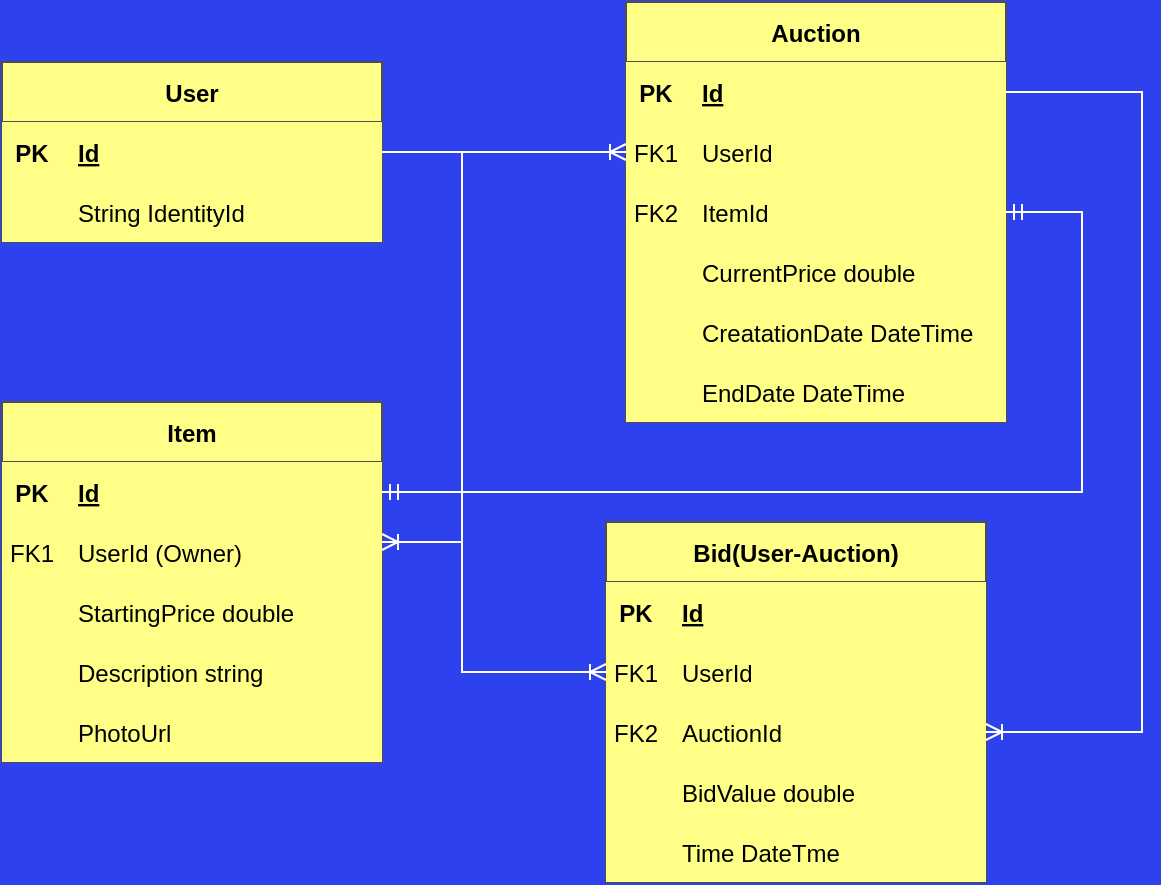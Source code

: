 <mxfile version="16.5.1" type="device"><diagram id="R2lEEEUBdFMjLlhIrx00" name="Page-1"><mxGraphModel dx="745" dy="531" grid="1" gridSize="10" guides="1" tooltips="1" connect="1" arrows="1" fold="0" page="1" pageScale="1" pageWidth="827" pageHeight="1169" background="#2E41EF" math="0" shadow="0" extFonts="Permanent Marker^https://fonts.googleapis.com/css?family=Permanent+Marker"><root><mxCell id="0"/><mxCell id="1" parent="0"/><mxCell id="C-vyLk0tnHw3VtMMgP7b-2" value="Auction" style="shape=table;startSize=30;container=1;collapsible=1;childLayout=tableLayout;fixedRows=1;rowLines=0;fontStyle=1;align=center;resizeLast=1;fillColor=#ffff88;strokeColor=#4D4D4D;" parent="1" vertex="1"><mxGeometry x="322" y="50" width="190" height="210" as="geometry"/></mxCell><mxCell id="C-vyLk0tnHw3VtMMgP7b-3" value="" style="shape=partialRectangle;collapsible=0;dropTarget=0;pointerEvents=0;fillColor=#ffff88;points=[[0,0.5],[1,0.5]];portConstraint=eastwest;top=0;left=0;right=0;bottom=1;strokeColor=#4D4D4D;" parent="C-vyLk0tnHw3VtMMgP7b-2" vertex="1"><mxGeometry y="30" width="190" height="30" as="geometry"/></mxCell><mxCell id="C-vyLk0tnHw3VtMMgP7b-4" value="PK" style="shape=partialRectangle;overflow=hidden;connectable=0;fillColor=#ffff88;top=0;left=0;bottom=0;right=0;fontStyle=1;strokeColor=#4D4D4D;" parent="C-vyLk0tnHw3VtMMgP7b-3" vertex="1"><mxGeometry width="30" height="30" as="geometry"><mxRectangle width="30" height="30" as="alternateBounds"/></mxGeometry></mxCell><mxCell id="C-vyLk0tnHw3VtMMgP7b-5" value="Id" style="shape=partialRectangle;overflow=hidden;connectable=0;fillColor=#ffff88;top=0;left=0;bottom=0;right=0;align=left;spacingLeft=6;fontStyle=5;strokeColor=#4D4D4D;" parent="C-vyLk0tnHw3VtMMgP7b-3" vertex="1"><mxGeometry x="30" width="160" height="30" as="geometry"><mxRectangle width="160" height="30" as="alternateBounds"/></mxGeometry></mxCell><mxCell id="C-vyLk0tnHw3VtMMgP7b-6" value="" style="shape=partialRectangle;collapsible=0;dropTarget=0;pointerEvents=0;fillColor=#ffff88;points=[[0,0.5],[1,0.5]];portConstraint=eastwest;top=0;left=0;right=0;bottom=0;strokeColor=#4D4D4D;" parent="C-vyLk0tnHw3VtMMgP7b-2" vertex="1"><mxGeometry y="60" width="190" height="30" as="geometry"/></mxCell><mxCell id="C-vyLk0tnHw3VtMMgP7b-7" value="FK1" style="shape=partialRectangle;overflow=hidden;connectable=0;fillColor=#ffff88;top=0;left=0;bottom=0;right=0;strokeColor=#4D4D4D;" parent="C-vyLk0tnHw3VtMMgP7b-6" vertex="1"><mxGeometry width="30" height="30" as="geometry"><mxRectangle width="30" height="30" as="alternateBounds"/></mxGeometry></mxCell><mxCell id="C-vyLk0tnHw3VtMMgP7b-8" value="UserId" style="shape=partialRectangle;overflow=hidden;connectable=0;fillColor=#ffff88;top=0;left=0;bottom=0;right=0;align=left;spacingLeft=6;strokeColor=#4D4D4D;" parent="C-vyLk0tnHw3VtMMgP7b-6" vertex="1"><mxGeometry x="30" width="160" height="30" as="geometry"><mxRectangle width="160" height="30" as="alternateBounds"/></mxGeometry></mxCell><mxCell id="C-vyLk0tnHw3VtMMgP7b-9" value="" style="shape=partialRectangle;collapsible=0;dropTarget=0;pointerEvents=0;fillColor=#ffff88;points=[[0,0.5],[1,0.5]];portConstraint=eastwest;top=0;left=0;right=0;bottom=0;strokeColor=#4D4D4D;" parent="C-vyLk0tnHw3VtMMgP7b-2" vertex="1"><mxGeometry y="90" width="190" height="30" as="geometry"/></mxCell><mxCell id="C-vyLk0tnHw3VtMMgP7b-10" value="FK2" style="shape=partialRectangle;overflow=hidden;connectable=0;fillColor=#ffff88;top=0;left=0;bottom=0;right=0;strokeColor=#4D4D4D;" parent="C-vyLk0tnHw3VtMMgP7b-9" vertex="1"><mxGeometry width="30" height="30" as="geometry"><mxRectangle width="30" height="30" as="alternateBounds"/></mxGeometry></mxCell><mxCell id="C-vyLk0tnHw3VtMMgP7b-11" value="ItemId" style="shape=partialRectangle;overflow=hidden;connectable=0;fillColor=#ffff88;top=0;left=0;bottom=0;right=0;align=left;spacingLeft=6;strokeColor=#4D4D4D;" parent="C-vyLk0tnHw3VtMMgP7b-9" vertex="1"><mxGeometry x="30" width="160" height="30" as="geometry"><mxRectangle width="160" height="30" as="alternateBounds"/></mxGeometry></mxCell><mxCell id="TbFWfzLCsaiqdwjWZPaQ-19" style="shape=partialRectangle;collapsible=0;dropTarget=0;pointerEvents=0;fillColor=#ffff88;points=[[0,0.5],[1,0.5]];portConstraint=eastwest;top=0;left=0;right=0;bottom=0;strokeColor=#4D4D4D;" parent="C-vyLk0tnHw3VtMMgP7b-2" vertex="1"><mxGeometry y="120" width="190" height="30" as="geometry"/></mxCell><mxCell id="TbFWfzLCsaiqdwjWZPaQ-20" style="shape=partialRectangle;overflow=hidden;connectable=0;fillColor=#ffff88;top=0;left=0;bottom=0;right=0;strokeColor=#4D4D4D;" parent="TbFWfzLCsaiqdwjWZPaQ-19" vertex="1"><mxGeometry width="30" height="30" as="geometry"><mxRectangle width="30" height="30" as="alternateBounds"/></mxGeometry></mxCell><mxCell id="TbFWfzLCsaiqdwjWZPaQ-21" value="CurrentPrice double" style="shape=partialRectangle;overflow=hidden;connectable=0;fillColor=#ffff88;top=0;left=0;bottom=0;right=0;align=left;spacingLeft=6;strokeColor=#4D4D4D;" parent="TbFWfzLCsaiqdwjWZPaQ-19" vertex="1"><mxGeometry x="30" width="160" height="30" as="geometry"><mxRectangle width="160" height="30" as="alternateBounds"/></mxGeometry></mxCell><mxCell id="0h9evTjK4zj8P_54a86E-1" style="shape=partialRectangle;collapsible=0;dropTarget=0;pointerEvents=0;fillColor=#ffff88;points=[[0,0.5],[1,0.5]];portConstraint=eastwest;top=0;left=0;right=0;bottom=0;strokeColor=#4D4D4D;" parent="C-vyLk0tnHw3VtMMgP7b-2" vertex="1"><mxGeometry y="150" width="190" height="30" as="geometry"/></mxCell><mxCell id="0h9evTjK4zj8P_54a86E-2" style="shape=partialRectangle;overflow=hidden;connectable=0;fillColor=#ffff88;top=0;left=0;bottom=0;right=0;strokeColor=#4D4D4D;" parent="0h9evTjK4zj8P_54a86E-1" vertex="1"><mxGeometry width="30" height="30" as="geometry"><mxRectangle width="30" height="30" as="alternateBounds"/></mxGeometry></mxCell><mxCell id="0h9evTjK4zj8P_54a86E-3" value="CreatationDate DateTime" style="shape=partialRectangle;overflow=hidden;connectable=0;fillColor=#ffff88;top=0;left=0;bottom=0;right=0;align=left;spacingLeft=6;strokeColor=#4D4D4D;" parent="0h9evTjK4zj8P_54a86E-1" vertex="1"><mxGeometry x="30" width="160" height="30" as="geometry"><mxRectangle width="160" height="30" as="alternateBounds"/></mxGeometry></mxCell><mxCell id="0h9evTjK4zj8P_54a86E-4" style="shape=partialRectangle;collapsible=0;dropTarget=0;pointerEvents=0;fillColor=#ffff88;points=[[0,0.5],[1,0.5]];portConstraint=eastwest;top=0;left=0;right=0;bottom=0;strokeColor=#4D4D4D;" parent="C-vyLk0tnHw3VtMMgP7b-2" vertex="1"><mxGeometry y="180" width="190" height="30" as="geometry"/></mxCell><mxCell id="0h9evTjK4zj8P_54a86E-5" style="shape=partialRectangle;overflow=hidden;connectable=0;fillColor=#ffff88;top=0;left=0;bottom=0;right=0;strokeColor=#4D4D4D;" parent="0h9evTjK4zj8P_54a86E-4" vertex="1"><mxGeometry width="30" height="30" as="geometry"><mxRectangle width="30" height="30" as="alternateBounds"/></mxGeometry></mxCell><mxCell id="0h9evTjK4zj8P_54a86E-6" value="EndDate DateTime" style="shape=partialRectangle;overflow=hidden;connectable=0;fillColor=#ffff88;top=0;left=0;bottom=0;right=0;align=left;spacingLeft=6;strokeColor=#4D4D4D;" parent="0h9evTjK4zj8P_54a86E-4" vertex="1"><mxGeometry x="30" width="160" height="30" as="geometry"><mxRectangle width="160" height="30" as="alternateBounds"/></mxGeometry></mxCell><mxCell id="C-vyLk0tnHw3VtMMgP7b-13" value="Item" style="shape=table;startSize=30;container=1;collapsible=1;childLayout=tableLayout;fixedRows=1;rowLines=0;fontStyle=1;align=center;resizeLast=1;fillColor=#ffff88;strokeColor=#4D4D4D;" parent="1" vertex="1"><mxGeometry x="10" y="250" width="190" height="180" as="geometry"/></mxCell><mxCell id="C-vyLk0tnHw3VtMMgP7b-14" value="" style="shape=partialRectangle;collapsible=0;dropTarget=0;pointerEvents=0;fillColor=#ffff88;points=[[0,0.5],[1,0.5]];portConstraint=eastwest;top=0;left=0;right=0;bottom=1;strokeColor=#4D4D4D;" parent="C-vyLk0tnHw3VtMMgP7b-13" vertex="1"><mxGeometry y="30" width="190" height="30" as="geometry"/></mxCell><mxCell id="C-vyLk0tnHw3VtMMgP7b-15" value="PK" style="shape=partialRectangle;overflow=hidden;connectable=0;fillColor=#ffff88;top=0;left=0;bottom=0;right=0;fontStyle=1;strokeColor=#4D4D4D;" parent="C-vyLk0tnHw3VtMMgP7b-14" vertex="1"><mxGeometry width="30" height="30" as="geometry"><mxRectangle width="30" height="30" as="alternateBounds"/></mxGeometry></mxCell><mxCell id="C-vyLk0tnHw3VtMMgP7b-16" value="Id" style="shape=partialRectangle;overflow=hidden;connectable=0;fillColor=#ffff88;top=0;left=0;bottom=0;right=0;align=left;spacingLeft=6;fontStyle=5;strokeColor=#4D4D4D;" parent="C-vyLk0tnHw3VtMMgP7b-14" vertex="1"><mxGeometry x="30" width="160" height="30" as="geometry"><mxRectangle width="160" height="30" as="alternateBounds"/></mxGeometry></mxCell><mxCell id="C-vyLk0tnHw3VtMMgP7b-17" value="" style="shape=partialRectangle;collapsible=0;dropTarget=0;pointerEvents=0;fillColor=#ffff88;points=[[0,0.5],[1,0.5]];portConstraint=eastwest;top=0;left=0;right=0;bottom=0;strokeColor=#4D4D4D;" parent="C-vyLk0tnHw3VtMMgP7b-13" vertex="1"><mxGeometry y="60" width="190" height="30" as="geometry"/></mxCell><mxCell id="C-vyLk0tnHw3VtMMgP7b-18" value="FK1" style="shape=partialRectangle;overflow=hidden;connectable=0;fillColor=#ffff88;top=0;left=0;bottom=0;right=0;strokeColor=#4D4D4D;" parent="C-vyLk0tnHw3VtMMgP7b-17" vertex="1"><mxGeometry width="30" height="30" as="geometry"><mxRectangle width="30" height="30" as="alternateBounds"/></mxGeometry></mxCell><mxCell id="C-vyLk0tnHw3VtMMgP7b-19" value="UserId (Owner)" style="shape=partialRectangle;overflow=hidden;connectable=0;fillColor=#ffff88;top=0;left=0;bottom=0;right=0;align=left;spacingLeft=6;strokeColor=#4D4D4D;" parent="C-vyLk0tnHw3VtMMgP7b-17" vertex="1"><mxGeometry x="30" width="160" height="30" as="geometry"><mxRectangle width="160" height="30" as="alternateBounds"/></mxGeometry></mxCell><mxCell id="C-vyLk0tnHw3VtMMgP7b-20" value="" style="shape=partialRectangle;collapsible=0;dropTarget=0;pointerEvents=0;fillColor=#ffff88;points=[[0,0.5],[1,0.5]];portConstraint=eastwest;top=0;left=0;right=0;bottom=0;strokeColor=#4D4D4D;" parent="C-vyLk0tnHw3VtMMgP7b-13" vertex="1"><mxGeometry y="90" width="190" height="30" as="geometry"/></mxCell><mxCell id="C-vyLk0tnHw3VtMMgP7b-21" value="" style="shape=partialRectangle;overflow=hidden;connectable=0;fillColor=#ffff88;top=0;left=0;bottom=0;right=0;strokeColor=#4D4D4D;" parent="C-vyLk0tnHw3VtMMgP7b-20" vertex="1"><mxGeometry width="30" height="30" as="geometry"><mxRectangle width="30" height="30" as="alternateBounds"/></mxGeometry></mxCell><mxCell id="C-vyLk0tnHw3VtMMgP7b-22" value="StartingPrice double" style="shape=partialRectangle;overflow=hidden;connectable=0;fillColor=#ffff88;top=0;left=0;bottom=0;right=0;align=left;spacingLeft=6;strokeColor=#4D4D4D;" parent="C-vyLk0tnHw3VtMMgP7b-20" vertex="1"><mxGeometry x="30" width="160" height="30" as="geometry"><mxRectangle width="160" height="30" as="alternateBounds"/></mxGeometry></mxCell><mxCell id="TbFWfzLCsaiqdwjWZPaQ-25" style="shape=partialRectangle;collapsible=0;dropTarget=0;pointerEvents=0;fillColor=#ffff88;points=[[0,0.5],[1,0.5]];portConstraint=eastwest;top=0;left=0;right=0;bottom=0;strokeColor=#4D4D4D;" parent="C-vyLk0tnHw3VtMMgP7b-13" vertex="1"><mxGeometry y="120" width="190" height="30" as="geometry"/></mxCell><mxCell id="TbFWfzLCsaiqdwjWZPaQ-26" style="shape=partialRectangle;overflow=hidden;connectable=0;fillColor=#ffff88;top=0;left=0;bottom=0;right=0;strokeColor=#4D4D4D;" parent="TbFWfzLCsaiqdwjWZPaQ-25" vertex="1"><mxGeometry width="30" height="30" as="geometry"><mxRectangle width="30" height="30" as="alternateBounds"/></mxGeometry></mxCell><mxCell id="TbFWfzLCsaiqdwjWZPaQ-27" value="Description string" style="shape=partialRectangle;overflow=hidden;connectable=0;fillColor=#ffff88;top=0;left=0;bottom=0;right=0;align=left;spacingLeft=6;strokeColor=#4D4D4D;" parent="TbFWfzLCsaiqdwjWZPaQ-25" vertex="1"><mxGeometry x="30" width="160" height="30" as="geometry"><mxRectangle width="160" height="30" as="alternateBounds"/></mxGeometry></mxCell><mxCell id="CokMBGV1xn60YSJOYlUB-1" style="shape=partialRectangle;collapsible=0;dropTarget=0;pointerEvents=0;fillColor=#ffff88;points=[[0,0.5],[1,0.5]];portConstraint=eastwest;top=0;left=0;right=0;bottom=0;strokeColor=#4D4D4D;" parent="C-vyLk0tnHw3VtMMgP7b-13" vertex="1"><mxGeometry y="150" width="190" height="30" as="geometry"/></mxCell><mxCell id="CokMBGV1xn60YSJOYlUB-2" style="shape=partialRectangle;overflow=hidden;connectable=0;fillColor=#ffff88;top=0;left=0;bottom=0;right=0;strokeColor=#4D4D4D;" parent="CokMBGV1xn60YSJOYlUB-1" vertex="1"><mxGeometry width="30" height="30" as="geometry"><mxRectangle width="30" height="30" as="alternateBounds"/></mxGeometry></mxCell><mxCell id="CokMBGV1xn60YSJOYlUB-3" value="PhotoUrl" style="shape=partialRectangle;overflow=hidden;connectable=0;fillColor=#ffff88;top=0;left=0;bottom=0;right=0;align=left;spacingLeft=6;strokeColor=#4D4D4D;" parent="CokMBGV1xn60YSJOYlUB-1" vertex="1"><mxGeometry x="30" width="160" height="30" as="geometry"><mxRectangle width="160" height="30" as="alternateBounds"/></mxGeometry></mxCell><mxCell id="C-vyLk0tnHw3VtMMgP7b-23" value="User" style="shape=table;startSize=30;container=1;collapsible=1;childLayout=tableLayout;fixedRows=1;rowLines=0;fontStyle=1;align=center;resizeLast=1;fillColor=#ffff88;strokeColor=#4D4D4D;" parent="1" vertex="1"><mxGeometry x="10" y="80" width="190" height="90" as="geometry"/></mxCell><mxCell id="C-vyLk0tnHw3VtMMgP7b-24" value="" style="shape=partialRectangle;collapsible=0;dropTarget=0;pointerEvents=0;fillColor=#ffff88;points=[[0,0.5],[1,0.5]];portConstraint=eastwest;top=0;left=0;right=0;bottom=1;strokeColor=#4D4D4D;" parent="C-vyLk0tnHw3VtMMgP7b-23" vertex="1"><mxGeometry y="30" width="190" height="30" as="geometry"/></mxCell><mxCell id="C-vyLk0tnHw3VtMMgP7b-25" value="PK" style="shape=partialRectangle;overflow=hidden;connectable=0;fillColor=#ffff88;top=0;left=0;bottom=0;right=0;fontStyle=1;strokeColor=#4D4D4D;" parent="C-vyLk0tnHw3VtMMgP7b-24" vertex="1"><mxGeometry width="30" height="30" as="geometry"><mxRectangle width="30" height="30" as="alternateBounds"/></mxGeometry></mxCell><mxCell id="C-vyLk0tnHw3VtMMgP7b-26" value="Id" style="shape=partialRectangle;overflow=hidden;connectable=0;fillColor=#ffff88;top=0;left=0;bottom=0;right=0;align=left;spacingLeft=6;fontStyle=5;strokeColor=#4D4D4D;" parent="C-vyLk0tnHw3VtMMgP7b-24" vertex="1"><mxGeometry x="30" width="160" height="30" as="geometry"><mxRectangle width="160" height="30" as="alternateBounds"/></mxGeometry></mxCell><mxCell id="C-vyLk0tnHw3VtMMgP7b-27" value="" style="shape=partialRectangle;collapsible=0;dropTarget=0;pointerEvents=0;fillColor=#ffff88;points=[[0,0.5],[1,0.5]];portConstraint=eastwest;top=0;left=0;right=0;bottom=0;strokeColor=#4D4D4D;" parent="C-vyLk0tnHw3VtMMgP7b-23" vertex="1"><mxGeometry y="60" width="190" height="30" as="geometry"/></mxCell><mxCell id="C-vyLk0tnHw3VtMMgP7b-28" value="" style="shape=partialRectangle;overflow=hidden;connectable=0;fillColor=#ffff88;top=0;left=0;bottom=0;right=0;strokeColor=#4D4D4D;" parent="C-vyLk0tnHw3VtMMgP7b-27" vertex="1"><mxGeometry width="30" height="30" as="geometry"><mxRectangle width="30" height="30" as="alternateBounds"/></mxGeometry></mxCell><mxCell id="C-vyLk0tnHw3VtMMgP7b-29" value="String IdentityId" style="shape=partialRectangle;overflow=hidden;connectable=0;fillColor=#ffff88;top=0;left=0;bottom=0;right=0;align=left;spacingLeft=6;strokeColor=#4D4D4D;" parent="C-vyLk0tnHw3VtMMgP7b-27" vertex="1"><mxGeometry x="30" width="160" height="30" as="geometry"><mxRectangle width="160" height="30" as="alternateBounds"/></mxGeometry></mxCell><mxCell id="TbFWfzLCsaiqdwjWZPaQ-3" value="" style="edgeStyle=orthogonalEdgeStyle;fontSize=12;html=1;endArrow=ERoneToMany;rounded=0;exitX=1;exitY=0.5;exitDx=0;exitDy=0;entryX=0;entryY=0.5;entryDx=0;entryDy=0;fillColor=#ffff88;strokeColor=#FFFFFF;" parent="1" source="C-vyLk0tnHw3VtMMgP7b-24" target="C-vyLk0tnHw3VtMMgP7b-6" edge="1"><mxGeometry width="100" height="100" relative="1" as="geometry"><mxPoint x="265" y="320" as="sourcePoint"/><mxPoint x="365" y="220" as="targetPoint"/></mxGeometry></mxCell><mxCell id="TbFWfzLCsaiqdwjWZPaQ-4" value="" style="edgeStyle=orthogonalEdgeStyle;fontSize=12;html=1;endArrow=ERoneToMany;rounded=0;exitX=1;exitY=0.5;exitDx=0;exitDy=0;fillColor=#ffff88;strokeColor=#FFFFFF;" parent="1" source="C-vyLk0tnHw3VtMMgP7b-24" target="C-vyLk0tnHw3VtMMgP7b-17" edge="1"><mxGeometry width="100" height="100" relative="1" as="geometry"><mxPoint x="320" y="165" as="sourcePoint"/><mxPoint x="400" y="195" as="targetPoint"/><Array as="points"><mxPoint x="240" y="125"/><mxPoint x="240" y="320"/></Array></mxGeometry></mxCell><mxCell id="TbFWfzLCsaiqdwjWZPaQ-5" value="Bid(User-Auction)" style="shape=table;startSize=30;container=1;collapsible=1;childLayout=tableLayout;fixedRows=1;rowLines=0;fontStyle=1;align=center;resizeLast=1;fillColor=#ffff88;strokeColor=#4D4D4D;" parent="1" vertex="1"><mxGeometry x="312" y="310" width="190" height="180" as="geometry"/></mxCell><mxCell id="TbFWfzLCsaiqdwjWZPaQ-6" value="" style="shape=partialRectangle;collapsible=0;dropTarget=0;pointerEvents=0;fillColor=#ffff88;points=[[0,0.5],[1,0.5]];portConstraint=eastwest;top=0;left=0;right=0;bottom=1;strokeColor=#4D4D4D;" parent="TbFWfzLCsaiqdwjWZPaQ-5" vertex="1"><mxGeometry y="30" width="190" height="30" as="geometry"/></mxCell><mxCell id="TbFWfzLCsaiqdwjWZPaQ-7" value="PK" style="shape=partialRectangle;overflow=hidden;connectable=0;fillColor=#ffff88;top=0;left=0;bottom=0;right=0;fontStyle=1;strokeColor=#4D4D4D;" parent="TbFWfzLCsaiqdwjWZPaQ-6" vertex="1"><mxGeometry width="30" height="30" as="geometry"><mxRectangle width="30" height="30" as="alternateBounds"/></mxGeometry></mxCell><mxCell id="TbFWfzLCsaiqdwjWZPaQ-8" value="Id" style="shape=partialRectangle;overflow=hidden;connectable=0;fillColor=#ffff88;top=0;left=0;bottom=0;right=0;align=left;spacingLeft=6;fontStyle=5;strokeColor=#4D4D4D;" parent="TbFWfzLCsaiqdwjWZPaQ-6" vertex="1"><mxGeometry x="30" width="160" height="30" as="geometry"><mxRectangle width="160" height="30" as="alternateBounds"/></mxGeometry></mxCell><mxCell id="TbFWfzLCsaiqdwjWZPaQ-9" value="" style="shape=partialRectangle;collapsible=0;dropTarget=0;pointerEvents=0;fillColor=#ffff88;points=[[0,0.5],[1,0.5]];portConstraint=eastwest;top=0;left=0;right=0;bottom=0;strokeColor=#4D4D4D;" parent="TbFWfzLCsaiqdwjWZPaQ-5" vertex="1"><mxGeometry y="60" width="190" height="30" as="geometry"/></mxCell><mxCell id="TbFWfzLCsaiqdwjWZPaQ-10" value="FK1" style="shape=partialRectangle;overflow=hidden;connectable=0;fillColor=#ffff88;top=0;left=0;bottom=0;right=0;strokeColor=#4D4D4D;" parent="TbFWfzLCsaiqdwjWZPaQ-9" vertex="1"><mxGeometry width="30" height="30" as="geometry"><mxRectangle width="30" height="30" as="alternateBounds"/></mxGeometry></mxCell><mxCell id="TbFWfzLCsaiqdwjWZPaQ-11" value="UserId" style="shape=partialRectangle;overflow=hidden;connectable=0;fillColor=#ffff88;top=0;left=0;bottom=0;right=0;align=left;spacingLeft=6;strokeColor=#4D4D4D;" parent="TbFWfzLCsaiqdwjWZPaQ-9" vertex="1"><mxGeometry x="30" width="160" height="30" as="geometry"><mxRectangle width="160" height="30" as="alternateBounds"/></mxGeometry></mxCell><mxCell id="TbFWfzLCsaiqdwjWZPaQ-12" value="" style="shape=partialRectangle;collapsible=0;dropTarget=0;pointerEvents=0;fillColor=#ffff88;points=[[0,0.5],[1,0.5]];portConstraint=eastwest;top=0;left=0;right=0;bottom=0;strokeColor=#4D4D4D;" parent="TbFWfzLCsaiqdwjWZPaQ-5" vertex="1"><mxGeometry y="90" width="190" height="30" as="geometry"/></mxCell><mxCell id="TbFWfzLCsaiqdwjWZPaQ-13" value="FK2" style="shape=partialRectangle;overflow=hidden;connectable=0;fillColor=#ffff88;top=0;left=0;bottom=0;right=0;strokeColor=#4D4D4D;" parent="TbFWfzLCsaiqdwjWZPaQ-12" vertex="1"><mxGeometry width="30" height="30" as="geometry"><mxRectangle width="30" height="30" as="alternateBounds"/></mxGeometry></mxCell><mxCell id="TbFWfzLCsaiqdwjWZPaQ-14" value="AuctionId" style="shape=partialRectangle;overflow=hidden;connectable=0;fillColor=#ffff88;top=0;left=0;bottom=0;right=0;align=left;spacingLeft=6;strokeColor=#4D4D4D;" parent="TbFWfzLCsaiqdwjWZPaQ-12" vertex="1"><mxGeometry x="30" width="160" height="30" as="geometry"><mxRectangle width="160" height="30" as="alternateBounds"/></mxGeometry></mxCell><mxCell id="TbFWfzLCsaiqdwjWZPaQ-22" style="shape=partialRectangle;collapsible=0;dropTarget=0;pointerEvents=0;fillColor=#ffff88;points=[[0,0.5],[1,0.5]];portConstraint=eastwest;top=0;left=0;right=0;bottom=0;strokeColor=#4D4D4D;" parent="TbFWfzLCsaiqdwjWZPaQ-5" vertex="1"><mxGeometry y="120" width="190" height="30" as="geometry"/></mxCell><mxCell id="TbFWfzLCsaiqdwjWZPaQ-23" style="shape=partialRectangle;overflow=hidden;connectable=0;fillColor=#ffff88;top=0;left=0;bottom=0;right=0;strokeColor=#4D4D4D;" parent="TbFWfzLCsaiqdwjWZPaQ-22" vertex="1"><mxGeometry width="30" height="30" as="geometry"><mxRectangle width="30" height="30" as="alternateBounds"/></mxGeometry></mxCell><mxCell id="TbFWfzLCsaiqdwjWZPaQ-24" value="BidValue double" style="shape=partialRectangle;overflow=hidden;connectable=0;fillColor=#ffff88;top=0;left=0;bottom=0;right=0;align=left;spacingLeft=6;strokeColor=#4D4D4D;" parent="TbFWfzLCsaiqdwjWZPaQ-22" vertex="1"><mxGeometry x="30" width="160" height="30" as="geometry"><mxRectangle width="160" height="30" as="alternateBounds"/></mxGeometry></mxCell><mxCell id="0h9evTjK4zj8P_54a86E-7" style="shape=partialRectangle;collapsible=0;dropTarget=0;pointerEvents=0;fillColor=#ffff88;points=[[0,0.5],[1,0.5]];portConstraint=eastwest;top=0;left=0;right=0;bottom=0;strokeColor=#4D4D4D;" parent="TbFWfzLCsaiqdwjWZPaQ-5" vertex="1"><mxGeometry y="150" width="190" height="30" as="geometry"/></mxCell><mxCell id="0h9evTjK4zj8P_54a86E-8" style="shape=partialRectangle;overflow=hidden;connectable=0;fillColor=#ffff88;top=0;left=0;bottom=0;right=0;strokeColor=#4D4D4D;" parent="0h9evTjK4zj8P_54a86E-7" vertex="1"><mxGeometry width="30" height="30" as="geometry"><mxRectangle width="30" height="30" as="alternateBounds"/></mxGeometry></mxCell><mxCell id="0h9evTjK4zj8P_54a86E-9" value="Time DateTme" style="shape=partialRectangle;overflow=hidden;connectable=0;fillColor=#ffff88;top=0;left=0;bottom=0;right=0;align=left;spacingLeft=6;strokeColor=#4D4D4D;" parent="0h9evTjK4zj8P_54a86E-7" vertex="1"><mxGeometry x="30" width="160" height="30" as="geometry"><mxRectangle width="160" height="30" as="alternateBounds"/></mxGeometry></mxCell><mxCell id="TbFWfzLCsaiqdwjWZPaQ-15" value="" style="edgeStyle=orthogonalEdgeStyle;fontSize=12;html=1;endArrow=ERoneToMany;rounded=0;exitX=1;exitY=0.5;exitDx=0;exitDy=0;entryX=0;entryY=0.5;entryDx=0;entryDy=0;fillColor=#ffff88;strokeColor=#FFFFFF;" parent="1" source="C-vyLk0tnHw3VtMMgP7b-24" target="TbFWfzLCsaiqdwjWZPaQ-9" edge="1"><mxGeometry width="100" height="100" relative="1" as="geometry"><mxPoint x="320" y="165" as="sourcePoint"/><mxPoint x="400" y="415" as="targetPoint"/><Array as="points"><mxPoint x="240" y="125"/><mxPoint x="240" y="385"/></Array></mxGeometry></mxCell><mxCell id="TbFWfzLCsaiqdwjWZPaQ-16" value="" style="edgeStyle=orthogonalEdgeStyle;fontSize=12;html=1;endArrow=ERmandOne;startArrow=ERmandOne;rounded=0;entryX=1;entryY=0.5;entryDx=0;entryDy=0;fillColor=#ffff88;strokeColor=#FFFFFF;" parent="1" source="C-vyLk0tnHw3VtMMgP7b-14" target="C-vyLk0tnHw3VtMMgP7b-9" edge="1"><mxGeometry width="100" height="100" relative="1" as="geometry"><mxPoint x="470" y="430" as="sourcePoint"/><mxPoint x="460" y="280" as="targetPoint"/><Array as="points"><mxPoint x="550" y="295"/><mxPoint x="550" y="155"/></Array></mxGeometry></mxCell><mxCell id="TbFWfzLCsaiqdwjWZPaQ-18" value="" style="edgeStyle=orthogonalEdgeStyle;fontSize=12;html=1;endArrow=ERoneToMany;rounded=0;entryX=1;entryY=0.5;entryDx=0;entryDy=0;exitX=1;exitY=0.5;exitDx=0;exitDy=0;jumpStyle=none;strokeColor=#FFFFFF;jumpSize=6;fillColor=#ffff88;" parent="1" source="C-vyLk0tnHw3VtMMgP7b-3" target="TbFWfzLCsaiqdwjWZPaQ-12" edge="1"><mxGeometry width="100" height="100" relative="1" as="geometry"><mxPoint x="192" y="650" as="sourcePoint"/><mxPoint x="292" y="550" as="targetPoint"/><Array as="points"><mxPoint x="580" y="95"/><mxPoint x="580" y="415"/></Array></mxGeometry></mxCell></root></mxGraphModel></diagram></mxfile>